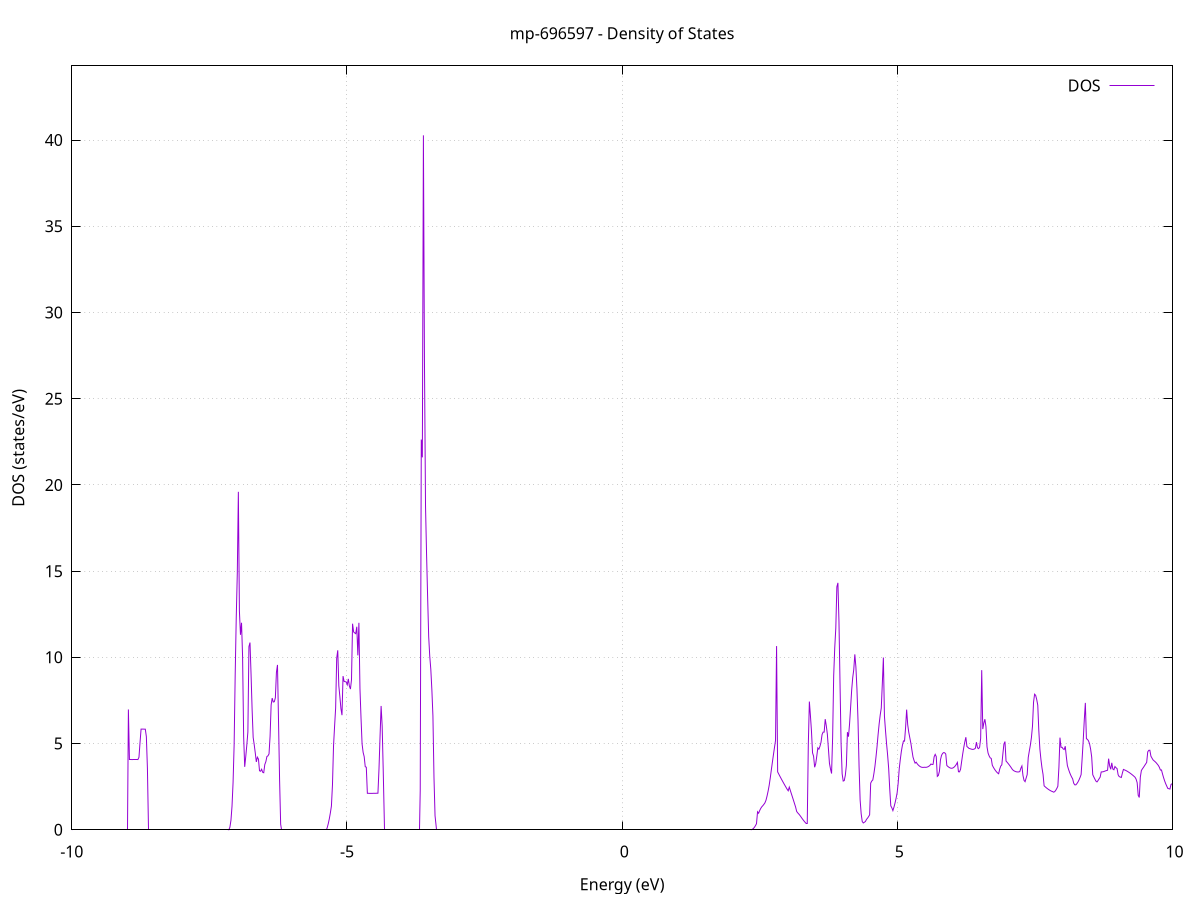set title 'mp-696597 - Density of States'
set xlabel 'Energy (eV)'
set ylabel 'DOS (states/eV)'
set grid
set xrange [-10:10]
set yrange [0:44.301]
set xzeroaxis lt -1
set terminal png size 800,600
set output 'mp-696597_dos_gnuplot.png'
plot '-' using 1:2 with lines title 'DOS'
-16.983700 0.000000
-16.964500 0.000000
-16.945200 0.000000
-16.926000 0.000000
-16.906800 0.000000
-16.887600 0.000000
-16.868400 0.000000
-16.849200 0.000000
-16.830000 0.000000
-16.810700 0.000000
-16.791500 0.000000
-16.772300 0.000000
-16.753100 0.000000
-16.733900 0.000000
-16.714700 0.000000
-16.695500 0.000000
-16.676300 0.000000
-16.657000 0.000000
-16.637800 0.000000
-16.618600 0.000000
-16.599400 0.000000
-16.580200 0.000000
-16.561000 0.000000
-16.541800 0.000000
-16.522500 0.000000
-16.503300 0.000000
-16.484100 0.000000
-16.464900 0.000000
-16.445700 0.000000
-16.426500 0.000000
-16.407300 0.000000
-16.388100 0.000000
-16.368800 0.000000
-16.349600 0.000000
-16.330400 0.000000
-16.311200 0.000000
-16.292000 0.000000
-16.272800 0.000000
-16.253600 0.000000
-16.234300 0.000000
-16.215100 0.000000
-16.195900 0.000000
-16.176700 0.000000
-16.157500 0.000000
-16.138300 0.000000
-16.119100 0.000000
-16.099900 0.000000
-16.080600 0.000000
-16.061400 0.000000
-16.042200 0.000000
-16.023000 0.000000
-16.003800 0.000000
-15.984600 0.000000
-15.965400 0.000000
-15.946100 0.000000
-15.926900 0.000000
-15.907700 0.000000
-15.888500 0.000000
-15.869300 0.000000
-15.850100 0.000000
-15.830900 0.000000
-15.811700 0.000000
-15.792400 0.000000
-15.773200 0.000000
-15.754000 0.000000
-15.734800 0.000000
-15.715600 0.000000
-15.696400 0.000000
-15.677200 0.000000
-15.657900 0.000000
-15.638700 0.000000
-15.619500 0.000000
-15.600300 0.000000
-15.581100 0.000000
-15.561900 0.000000
-15.542700 0.000000
-15.523400 0.000000
-15.504200 0.000000
-15.485000 0.000000
-15.465800 0.000000
-15.446600 0.000000
-15.427400 0.000000
-15.408200 0.000000
-15.389000 0.000000
-15.369700 0.000000
-15.350500 0.000000
-15.331300 0.000000
-15.312100 0.000000
-15.292900 0.000000
-15.273700 0.000000
-15.254500 0.000000
-15.235200 0.057900
-15.216000 9.338200
-15.196800 23.396600
-15.177600 48.435200
-15.158400 0.639900
-15.139200 0.000000
-15.120000 0.000000
-15.100800 0.000000
-15.081500 0.000000
-15.062300 0.000000
-15.043100 0.000000
-15.023900 0.000000
-15.004700 0.000000
-14.985500 0.000000
-14.966300 0.000000
-14.947000 0.000000
-14.927800 0.000000
-14.908600 0.000000
-14.889400 0.000000
-14.870200 0.000000
-14.851000 0.000000
-14.831800 0.000000
-14.812600 0.000000
-14.793300 0.000000
-14.774100 0.000000
-14.754900 0.000000
-14.735700 0.000000
-14.716500 0.000000
-14.697300 0.000000
-14.678100 0.000000
-14.658800 0.000000
-14.639600 0.000000
-14.620400 0.000000
-14.601200 0.000000
-14.582000 0.000000
-14.562800 0.000000
-14.543600 0.000000
-14.524400 0.000000
-14.505100 0.000000
-14.485900 0.000000
-14.466700 0.000000
-14.447500 0.000000
-14.428300 0.000000
-14.409100 0.000000
-14.389900 0.000000
-14.370600 0.000000
-14.351400 0.000000
-14.332200 0.000000
-14.313000 0.000000
-14.293800 0.000000
-14.274600 0.000000
-14.255400 0.000000
-14.236200 0.000000
-14.216900 0.000000
-14.197700 0.000000
-14.178500 0.000000
-14.159300 0.000000
-14.140100 0.000000
-14.120900 0.000000
-14.101700 0.000000
-14.082400 0.000000
-14.063200 0.000000
-14.044000 0.000000
-14.024800 0.000000
-14.005600 0.000000
-13.986400 0.000000
-13.967200 0.000000
-13.948000 0.000000
-13.928700 0.000000
-13.909500 0.000000
-13.890300 0.000000
-13.871100 0.000000
-13.851900 0.000000
-13.832700 0.000000
-13.813500 0.000000
-13.794200 0.000000
-13.775000 0.000000
-13.755800 0.000000
-13.736600 0.000000
-13.717400 0.000000
-13.698200 0.000000
-13.679000 0.000000
-13.659700 0.000000
-13.640500 0.000000
-13.621300 0.000000
-13.602100 0.000000
-13.582900 0.000000
-13.563700 0.000000
-13.544500 0.000000
-13.525300 0.000000
-13.506000 0.000000
-13.486800 0.000000
-13.467600 0.000000
-13.448400 0.000000
-13.429200 0.000000
-13.410000 0.000000
-13.390800 0.000000
-13.371500 0.000000
-13.352300 0.000000
-13.333100 0.000000
-13.313900 0.000000
-13.294700 0.000000
-13.275500 0.000000
-13.256300 0.000000
-13.237100 0.000000
-13.217800 0.000000
-13.198600 0.000000
-13.179400 0.000000
-13.160200 0.000000
-13.141000 0.000000
-13.121800 0.000000
-13.102600 0.000000
-13.083300 0.000000
-13.064100 0.000000
-13.044900 0.000000
-13.025700 0.000000
-13.006500 0.000000
-12.987300 0.000000
-12.968100 0.000000
-12.948900 0.000000
-12.929600 0.000000
-12.910400 0.000000
-12.891200 0.000000
-12.872000 0.000000
-12.852800 0.000000
-12.833600 0.000000
-12.814400 0.000000
-12.795100 0.000000
-12.775900 0.000000
-12.756700 0.000000
-12.737500 0.000000
-12.718300 0.000000
-12.699100 0.000000
-12.679900 0.000000
-12.660700 0.000000
-12.641400 0.000000
-12.622200 0.000000
-12.603000 0.000000
-12.583800 0.000000
-12.564600 0.000000
-12.545400 0.000000
-12.526200 0.000000
-12.506900 0.000000
-12.487700 0.000000
-12.468500 0.000000
-12.449300 0.000000
-12.430100 0.000000
-12.410900 0.000000
-12.391700 0.000000
-12.372500 0.000000
-12.353200 0.000000
-12.334000 0.000000
-12.314800 0.000000
-12.295600 0.000000
-12.276400 0.000000
-12.257200 0.000000
-12.238000 0.000000
-12.218700 0.000000
-12.199500 0.000000
-12.180300 0.000000
-12.161100 0.000000
-12.141900 0.000000
-12.122700 0.000000
-12.103500 0.000000
-12.084200 0.000000
-12.065000 0.000000
-12.045800 0.000000
-12.026600 0.000000
-12.007400 0.000000
-11.988200 0.000000
-11.969000 0.000000
-11.949800 0.000000
-11.930500 0.000000
-11.911300 0.000000
-11.892100 0.000000
-11.872900 0.000000
-11.853700 0.000000
-11.834500 0.000000
-11.815300 0.000000
-11.796000 0.000000
-11.776800 0.000000
-11.757600 0.000000
-11.738400 0.000000
-11.719200 0.000000
-11.700000 0.000000
-11.680800 0.000000
-11.661600 0.000000
-11.642300 0.000000
-11.623100 0.000000
-11.603900 0.000000
-11.584700 0.000000
-11.565500 0.000000
-11.546300 0.000000
-11.527100 0.000000
-11.507800 0.000000
-11.488600 0.000000
-11.469400 0.000000
-11.450200 0.000000
-11.431000 0.000000
-11.411800 0.000000
-11.392600 0.000000
-11.373400 0.000000
-11.354100 0.000000
-11.334900 0.000000
-11.315700 0.000000
-11.296500 0.000000
-11.277300 0.000000
-11.258100 0.000000
-11.238900 0.000000
-11.219600 0.000000
-11.200400 0.000000
-11.181200 0.000000
-11.162000 0.000000
-11.142800 0.000000
-11.123600 0.000000
-11.104400 0.000000
-11.085200 0.000000
-11.065900 0.000000
-11.046700 0.000000
-11.027500 0.000000
-11.008300 0.000000
-10.989100 0.000000
-10.969900 0.000000
-10.950700 0.000000
-10.931400 0.000000
-10.912200 0.000000
-10.893000 0.000000
-10.873800 0.000000
-10.854600 0.000000
-10.835400 0.000000
-10.816200 0.000000
-10.797000 0.000000
-10.777700 0.000000
-10.758500 0.000000
-10.739300 1.295600
-10.720100 4.011800
-10.700900 6.665900
-10.681700 9.235100
-10.662500 11.021400
-10.643200 13.058400
-10.624000 20.615600
-10.604800 18.683900
-10.585600 17.514500
-10.566400 17.164400
-10.547200 30.103500
-10.528000 19.099800
-10.508800 17.785200
-10.489500 15.068800
-10.470300 6.994100
-10.451100 0.613000
-10.431900 0.000000
-10.412700 0.000000
-10.393500 0.000000
-10.374300 0.000000
-10.355000 0.000000
-10.335800 0.000000
-10.316600 0.000000
-10.297400 0.000000
-10.278200 0.000000
-10.259000 0.000000
-10.239800 0.000000
-10.220500 0.000000
-10.201300 0.000000
-10.182100 0.000000
-10.162900 0.000000
-10.143700 0.000000
-10.124500 0.000000
-10.105300 0.000000
-10.086100 0.000000
-10.066800 0.000000
-10.047600 0.000000
-10.028400 0.000000
-10.009200 0.000000
-9.990000 0.000000
-9.970800 0.000000
-9.951600 0.000000
-9.932300 0.000000
-9.913100 0.000000
-9.893900 0.000000
-9.874700 0.000000
-9.855500 0.000000
-9.836300 0.000000
-9.817100 0.000000
-9.797900 0.000000
-9.778600 0.000000
-9.759400 0.000000
-9.740200 0.000000
-9.721000 0.000000
-9.701800 0.000000
-9.682600 0.000000
-9.663400 0.000000
-9.644100 0.000000
-9.624900 0.000000
-9.605700 0.000000
-9.586500 0.000000
-9.567300 0.000000
-9.548100 0.000000
-9.528900 0.000000
-9.509700 0.000000
-9.490400 0.000000
-9.471200 0.000000
-9.452000 0.000000
-9.432800 0.000000
-9.413600 0.000000
-9.394400 0.000000
-9.375200 0.000000
-9.355900 0.000000
-9.336700 0.000000
-9.317500 0.000000
-9.298300 0.000000
-9.279100 0.000000
-9.259900 0.000000
-9.240700 0.000000
-9.221500 0.000000
-9.202200 0.000000
-9.183000 0.000000
-9.163800 0.000000
-9.144600 0.000000
-9.125400 0.000000
-9.106200 0.000000
-9.087000 0.000000
-9.067700 0.000000
-9.048500 0.000000
-9.029300 0.000000
-9.010100 0.000000
-8.990900 0.000000
-8.971700 6.978400
-8.952500 4.074600
-8.933300 4.073900
-8.914000 4.073400
-8.894800 4.073000
-8.875600 4.072700
-8.856400 4.072500
-8.837200 4.072400
-8.818000 4.072400
-8.798800 4.072500
-8.779500 4.203400
-8.760300 5.057200
-8.741100 5.838800
-8.721900 5.837600
-8.702700 5.836700
-8.683500 5.836300
-8.664300 5.836200
-8.645000 5.397200
-8.625800 3.552500
-8.606600 0.000000
-8.587400 0.000000
-8.568200 0.000000
-8.549000 0.000000
-8.529800 0.000000
-8.510600 0.000000
-8.491300 0.000000
-8.472100 0.000000
-8.452900 0.000000
-8.433700 0.000000
-8.414500 0.000000
-8.395300 0.000000
-8.376100 0.000000
-8.356800 0.000000
-8.337600 0.000000
-8.318400 0.000000
-8.299200 0.000000
-8.280000 0.000000
-8.260800 0.000000
-8.241600 0.000000
-8.222400 0.000000
-8.203100 0.000000
-8.183900 0.000000
-8.164700 0.000000
-8.145500 0.000000
-8.126300 0.000000
-8.107100 0.000000
-8.087900 0.000000
-8.068600 0.000000
-8.049400 0.000000
-8.030200 0.000000
-8.011000 0.000000
-7.991800 0.000000
-7.972600 0.000000
-7.953400 0.000000
-7.934200 0.000000
-7.914900 0.000000
-7.895700 0.000000
-7.876500 0.000000
-7.857300 0.000000
-7.838100 0.000000
-7.818900 0.000000
-7.799700 0.000000
-7.780400 0.000000
-7.761200 0.000000
-7.742000 0.000000
-7.722800 0.000000
-7.703600 0.000000
-7.684400 0.000000
-7.665200 0.000000
-7.646000 0.000000
-7.626700 0.000000
-7.607500 0.000000
-7.588300 0.000000
-7.569100 0.000000
-7.549900 0.000000
-7.530700 0.000000
-7.511500 0.000000
-7.492200 0.000000
-7.473000 0.000000
-7.453800 0.000000
-7.434600 0.000000
-7.415400 0.000000
-7.396200 0.000000
-7.377000 0.000000
-7.357800 0.000000
-7.338500 0.000000
-7.319300 0.000000
-7.300100 0.000000
-7.280900 0.000000
-7.261700 0.000000
-7.242500 0.000000
-7.223300 0.000000
-7.204000 0.000000
-7.184800 0.000000
-7.165600 0.000000
-7.146400 0.000900
-7.127200 0.147800
-7.108000 0.549600
-7.088800 1.366300
-7.069600 2.741000
-7.050300 4.915700
-7.031100 8.974400
-7.011900 12.285400
-6.992700 14.872200
-6.973500 19.599900
-6.954300 12.677200
-6.935100 11.307300
-6.915800 12.004200
-6.896600 10.040100
-6.877400 5.405900
-6.858200 3.649900
-6.839000 4.243600
-6.819800 4.916200
-6.800600 5.667700
-6.781300 10.623900
-6.762100 10.856800
-6.742900 9.031200
-6.723700 6.989700
-6.704500 5.357100
-6.685300 4.931700
-6.666100 4.457800
-6.646900 3.935300
-6.627600 4.208500
-6.608400 4.100000
-6.589200 3.422500
-6.570000 3.395300
-6.550800 3.509000
-6.531600 3.334200
-6.512400 3.307700
-6.493100 3.784500
-6.473900 3.948000
-6.454700 4.247700
-6.435500 4.287700
-6.416300 4.399500
-6.397100 5.419300
-6.377900 7.240500
-6.358700 7.637000
-6.339400 7.409100
-6.320200 7.426600
-6.301000 7.654800
-6.281800 9.126900
-6.262600 9.560800
-6.243400 6.243700
-6.224200 2.880900
-6.204900 0.320600
-6.185700 0.000000
-6.166500 0.000000
-6.147300 0.000000
-6.128100 0.000000
-6.108900 0.000000
-6.089700 0.000000
-6.070500 0.000000
-6.051200 0.000000
-6.032000 0.000000
-6.012800 0.000000
-5.993600 0.000000
-5.974400 0.000000
-5.955200 0.000000
-5.936000 0.000000
-5.916700 0.000000
-5.897500 0.000000
-5.878300 0.000000
-5.859100 0.000000
-5.839900 0.000000
-5.820700 0.000000
-5.801500 0.000000
-5.782300 0.000000
-5.763000 0.000000
-5.743800 0.000000
-5.724600 0.000000
-5.705400 0.000000
-5.686200 0.000000
-5.667000 0.000000
-5.647800 0.000000
-5.628500 0.000000
-5.609300 0.000000
-5.590100 0.000000
-5.570900 0.000000
-5.551700 0.000000
-5.532500 0.000000
-5.513300 0.000000
-5.494100 0.000000
-5.474800 0.000000
-5.455600 0.000000
-5.436400 0.000000
-5.417200 0.000000
-5.398000 0.000000
-5.378800 0.000000
-5.359600 0.116700
-5.340300 0.346300
-5.321100 0.632500
-5.301900 0.975600
-5.282700 1.375400
-5.263500 2.595600
-5.244300 4.856900
-5.225100 5.998800
-5.205800 7.064300
-5.186600 9.943800
-5.167400 10.407800
-5.148200 8.355800
-5.129000 7.723800
-5.109800 7.026000
-5.090600 6.646600
-5.071400 8.911700
-5.052100 8.607900
-5.032900 8.586600
-5.013700 8.574700
-4.994500 8.411100
-4.975300 8.751700
-4.956100 8.336500
-4.936900 8.160200
-4.917600 8.707800
-4.898400 11.950400
-4.879200 11.474500
-4.860000 11.415900
-4.840800 11.372400
-4.821600 11.774100
-4.802400 10.112800
-4.783200 12.004200
-4.763900 8.189000
-4.744700 6.487100
-4.725500 4.980200
-4.706300 4.486600
-4.687100 4.241200
-4.667900 3.658200
-4.648700 3.628700
-4.629400 2.114900
-4.610200 2.113900
-4.591000 2.113100
-4.571800 2.112800
-4.552600 2.112900
-4.533400 2.113300
-4.514200 2.114100
-4.495000 2.115200
-4.475700 2.116700
-4.456500 2.118700
-4.437300 2.120900
-4.418100 3.530700
-4.398900 5.415100
-4.379700 7.180400
-4.360500 6.022200
-4.341200 3.433000
-4.322000 0.000000
-4.302800 0.000000
-4.283600 0.000000
-4.264400 0.000000
-4.245200 0.000000
-4.226000 0.000000
-4.206800 0.000000
-4.187500 0.000000
-4.168300 0.000000
-4.149100 0.000000
-4.129900 0.000000
-4.110700 0.000000
-4.091500 0.000000
-4.072300 0.000000
-4.053000 0.000000
-4.033800 0.000000
-4.014600 0.000000
-3.995400 0.000000
-3.976200 0.000000
-3.957000 0.000000
-3.937800 0.000000
-3.918600 0.000000
-3.899300 0.000000
-3.880100 0.000000
-3.860900 0.000000
-3.841700 0.000000
-3.822500 0.000000
-3.803300 0.000000
-3.784100 0.000000
-3.764800 0.000000
-3.745600 0.000000
-3.726400 0.000000
-3.707200 0.000000
-3.688000 0.000000
-3.668800 2.284100
-3.649600 22.631400
-3.630400 21.598100
-3.611100 40.273400
-3.591900 27.135300
-3.572700 18.761500
-3.553500 15.956200
-3.534300 13.486400
-3.515100 11.191900
-3.495900 10.066200
-3.476600 9.307400
-3.457400 8.120200
-3.438200 6.600700
-3.419000 3.043100
-3.399800 0.814300
-3.380600 0.000000
-3.361400 0.000000
-3.342100 0.000000
-3.322900 0.000000
-3.303700 0.000000
-3.284500 0.000000
-3.265300 0.000000
-3.246100 0.000000
-3.226900 0.000000
-3.207700 0.000000
-3.188400 0.000000
-3.169200 0.000000
-3.150000 0.000000
-3.130800 0.000000
-3.111600 0.000000
-3.092400 0.000000
-3.073200 0.000000
-3.053900 0.000000
-3.034700 0.000000
-3.015500 0.000000
-2.996300 0.000000
-2.977100 0.000000
-2.957900 0.000000
-2.938700 0.000000
-2.919500 0.000000
-2.900200 0.000000
-2.881000 0.000000
-2.861800 0.000000
-2.842600 0.000000
-2.823400 0.000000
-2.804200 0.000000
-2.785000 0.000000
-2.765700 0.000000
-2.746500 0.000000
-2.727300 0.000000
-2.708100 0.000000
-2.688900 0.000000
-2.669700 0.000000
-2.650500 0.000000
-2.631300 0.000000
-2.612000 0.000000
-2.592800 0.000000
-2.573600 0.000000
-2.554400 0.000000
-2.535200 0.000000
-2.516000 0.000000
-2.496800 0.000000
-2.477500 0.000000
-2.458300 0.000000
-2.439100 0.000000
-2.419900 0.000000
-2.400700 0.000000
-2.381500 0.000000
-2.362300 0.000000
-2.343100 0.000000
-2.323800 0.000000
-2.304600 0.000000
-2.285400 0.000000
-2.266200 0.000000
-2.247000 0.000000
-2.227800 0.000000
-2.208600 0.000000
-2.189300 0.000000
-2.170100 0.000000
-2.150900 0.000000
-2.131700 0.000000
-2.112500 0.000000
-2.093300 0.000000
-2.074100 0.000000
-2.054900 0.000000
-2.035600 0.000000
-2.016400 0.000000
-1.997200 0.000000
-1.978000 0.000000
-1.958800 0.000000
-1.939600 0.000000
-1.920400 0.000000
-1.901100 0.000000
-1.881900 0.000000
-1.862700 0.000000
-1.843500 0.000000
-1.824300 0.000000
-1.805100 0.000000
-1.785900 0.000000
-1.766600 0.000000
-1.747400 0.000000
-1.728200 0.000000
-1.709000 0.000000
-1.689800 0.000000
-1.670600 0.000000
-1.651400 0.000000
-1.632200 0.000000
-1.612900 0.000000
-1.593700 0.000000
-1.574500 0.000000
-1.555300 0.000000
-1.536100 0.000000
-1.516900 0.000000
-1.497700 0.000000
-1.478400 0.000000
-1.459200 0.000000
-1.440000 0.000000
-1.420800 0.000000
-1.401600 0.000000
-1.382400 0.000000
-1.363200 0.000000
-1.344000 0.000000
-1.324700 0.000000
-1.305500 0.000000
-1.286300 0.000000
-1.267100 0.000000
-1.247900 0.000000
-1.228700 0.000000
-1.209500 0.000000
-1.190200 0.000000
-1.171000 0.000000
-1.151800 0.000000
-1.132600 0.000000
-1.113400 0.000000
-1.094200 0.000000
-1.075000 0.000000
-1.055800 0.000000
-1.036500 0.000000
-1.017300 0.000000
-0.998100 0.000000
-0.978900 0.000000
-0.959700 0.000000
-0.940500 0.000000
-0.921300 0.000000
-0.902000 0.000000
-0.882800 0.000000
-0.863600 0.000000
-0.844400 0.000000
-0.825200 0.000000
-0.806000 0.000000
-0.786800 0.000000
-0.767600 0.000000
-0.748300 0.000000
-0.729100 0.000000
-0.709900 0.000000
-0.690700 0.000000
-0.671500 0.000000
-0.652300 0.000000
-0.633100 0.000000
-0.613800 0.000000
-0.594600 0.000000
-0.575400 0.000000
-0.556200 0.000000
-0.537000 0.000000
-0.517800 0.000000
-0.498600 0.000000
-0.479400 0.000000
-0.460100 0.000000
-0.440900 0.000000
-0.421700 0.000000
-0.402500 0.000000
-0.383300 0.000000
-0.364100 0.000000
-0.344900 0.000000
-0.325600 0.000000
-0.306400 0.000000
-0.287200 0.000000
-0.268000 0.000000
-0.248800 0.000000
-0.229600 0.000000
-0.210400 0.000000
-0.191200 0.000000
-0.171900 0.000000
-0.152700 0.000000
-0.133500 0.000000
-0.114300 0.000000
-0.095100 0.000000
-0.075900 0.000000
-0.056700 0.000000
-0.037400 0.000000
-0.018200 0.000000
0.001000 0.000000
0.020200 0.000000
0.039400 0.000000
0.058600 0.000000
0.077800 0.000000
0.097100 0.000000
0.116300 0.000000
0.135500 0.000000
0.154700 0.000000
0.173900 0.000000
0.193100 0.000000
0.212300 0.000000
0.231500 0.000000
0.250800 0.000000
0.270000 0.000000
0.289200 0.000000
0.308400 0.000000
0.327600 0.000000
0.346800 0.000000
0.366000 0.000000
0.385300 0.000000
0.404500 0.000000
0.423700 0.000000
0.442900 0.000000
0.462100 0.000000
0.481300 0.000000
0.500500 0.000000
0.519700 0.000000
0.539000 0.000000
0.558200 0.000000
0.577400 0.000000
0.596600 0.000000
0.615800 0.000000
0.635000 0.000000
0.654200 0.000000
0.673500 0.000000
0.692700 0.000000
0.711900 0.000000
0.731100 0.000000
0.750300 0.000000
0.769500 0.000000
0.788700 0.000000
0.807900 0.000000
0.827200 0.000000
0.846400 0.000000
0.865600 0.000000
0.884800 0.000000
0.904000 0.000000
0.923200 0.000000
0.942400 0.000000
0.961700 0.000000
0.980900 0.000000
1.000100 0.000000
1.019300 0.000000
1.038500 0.000000
1.057700 0.000000
1.076900 0.000000
1.096100 0.000000
1.115400 0.000000
1.134600 0.000000
1.153800 0.000000
1.173000 0.000000
1.192200 0.000000
1.211400 0.000000
1.230600 0.000000
1.249900 0.000000
1.269100 0.000000
1.288300 0.000000
1.307500 0.000000
1.326700 0.000000
1.345900 0.000000
1.365100 0.000000
1.384300 0.000000
1.403600 0.000000
1.422800 0.000000
1.442000 0.000000
1.461200 0.000000
1.480400 0.000000
1.499600 0.000000
1.518800 0.000000
1.538100 0.000000
1.557300 0.000000
1.576500 0.000000
1.595700 0.000000
1.614900 0.000000
1.634100 0.000000
1.653300 0.000000
1.672600 0.000000
1.691800 0.000000
1.711000 0.000000
1.730200 0.000000
1.749400 0.000000
1.768600 0.000000
1.787800 0.000000
1.807000 0.000000
1.826300 0.000000
1.845500 0.000000
1.864700 0.000000
1.883900 0.000000
1.903100 0.000000
1.922300 0.000000
1.941500 0.000000
1.960800 0.000000
1.980000 0.000000
1.999200 0.000000
2.018400 0.000000
2.037600 0.000000
2.056800 0.000000
2.076000 0.000000
2.095200 0.000000
2.114500 0.000000
2.133700 0.000000
2.152900 0.000000
2.172100 0.000000
2.191300 0.000000
2.210500 0.000000
2.229700 0.000000
2.249000 0.000000
2.268200 0.000000
2.287400 0.000000
2.306600 0.000000
2.325800 0.000000
2.345000 0.002200
2.364200 0.024500
2.383400 0.070800
2.402700 0.141000
2.421900 0.235300
2.441100 0.353500
2.460300 1.042700
2.479500 0.960400
2.498700 1.111900
2.517900 1.235600
2.537200 1.331100
2.556400 1.398300
2.575600 1.476000
2.594800 1.563800
2.614000 1.717600
2.633200 1.959600
2.652400 2.246100
2.671600 2.577100
2.690900 2.995300
2.710100 3.456000
2.729300 3.905000
2.748500 4.342300
2.767700 4.767700
2.786900 5.173900
2.806100 10.654500
2.825400 3.357000
2.844600 3.237800
2.863800 3.120500
2.883000 3.004900
2.902200 2.891200
2.921400 2.779200
2.940600 2.669000
2.959800 2.560700
2.979100 2.454100
2.998300 2.349400
3.017500 2.260300
3.036700 2.472900
3.055900 2.278800
3.075100 2.088600
3.094300 1.897200
3.113600 1.704600
3.132800 1.510800
3.152000 1.315700
3.171200 1.062600
3.190400 0.981000
3.209600 0.914600
3.228800 0.839300
3.248000 0.755000
3.267300 0.665900
3.286500 0.582100
3.305700 0.503800
3.324900 0.431300
3.344100 0.364400
3.363300 0.364700
3.382500 4.917900
3.401800 7.435200
3.421000 6.620800
3.440200 5.709800
3.459400 4.461000
3.478600 4.263200
3.497800 3.626300
3.517000 3.823600
3.536300 4.265500
3.555500 4.749300
3.574700 4.673600
3.593900 4.837500
3.613100 5.066500
3.632300 5.516900
3.651500 5.663200
3.670700 5.663600
3.690000 6.416800
3.709200 6.033000
3.728400 5.552300
3.747600 4.713600
3.766800 3.852300
3.786000 3.522000
3.805200 3.262400
3.824500 5.357700
3.843700 8.928000
3.862900 10.554200
3.882100 11.694900
3.901300 14.087200
3.920500 14.319500
3.939700 12.078000
3.958900 8.500100
3.978200 4.996400
3.997400 3.246000
4.016600 2.825500
4.035800 2.852600
4.055000 3.154900
4.074200 3.732300
4.093400 5.660000
4.112700 5.401000
4.131900 6.131900
4.151100 7.092000
4.170300 8.091200
4.189500 8.821300
4.208700 9.295200
4.227900 10.172000
4.247100 9.445600
4.266400 8.167900
4.285600 6.340100
4.304800 3.686000
4.324000 1.737800
4.343200 0.926700
4.362400 0.480600
4.381600 0.394600
4.400900 0.436200
4.420100 0.479900
4.439300 0.599100
4.458500 0.672700
4.477700 0.762400
4.496900 0.868100
4.516100 2.705600
4.535300 2.825700
4.554600 2.889200
4.573800 3.244100
4.593000 3.675500
4.612200 4.220200
4.631400 4.824000
4.650600 5.521800
4.669800 6.141600
4.689100 6.654900
4.708300 7.061600
4.727500 8.471200
4.746700 9.987400
4.765900 6.593300
4.785100 5.758800
4.804300 5.002200
4.823500 4.335700
4.842800 3.562300
4.862000 2.374200
4.881200 1.388900
4.900400 1.274000
4.919600 1.111600
4.938800 1.309600
4.958000 1.546700
4.977300 1.823100
4.996500 2.138700
5.015700 2.713300
5.034900 3.544500
5.054100 4.076300
5.073300 4.548300
5.092500 4.900900
5.111800 5.152300
5.131000 5.140500
5.150200 5.925500
5.169400 6.966400
5.188600 6.092100
5.207800 5.655200
5.227000 5.334500
5.246200 5.016700
5.265500 4.611400
5.284700 4.221500
5.303900 4.020600
5.323100 3.865200
5.342300 3.918500
5.361500 3.827100
5.380700 3.755600
5.400000 3.698900
5.419200 3.657000
5.438400 3.629800
5.457600 3.617500
5.476800 3.620200
5.496000 3.626000
5.515200 3.620900
5.534400 3.628200
5.553700 3.649400
5.572900 3.684300
5.592100 3.733100
5.611300 3.814600
5.630500 3.784500
5.649700 3.795500
5.668900 4.232100
5.688200 4.372700
5.707400 4.244600
5.726600 3.095700
5.745800 3.150000
5.765000 3.397300
5.784200 4.060600
5.803400 4.317100
5.822600 4.428400
5.841900 4.477700
5.861100 4.464600
5.880300 4.388900
5.899500 3.728500
5.918700 3.670300
5.937900 3.624600
5.957100 3.589000
5.976400 3.568700
5.995600 3.570200
6.014800 3.593700
6.034000 3.639000
6.053200 3.706200
6.072400 3.795400
6.091600 3.906400
6.110800 3.365400
6.130100 3.359100
6.149300 3.511700
6.168500 3.954400
6.187700 4.384800
6.206900 4.764400
6.226100 5.091400
6.245300 5.367500
6.264600 4.827800
6.283800 4.777200
6.303000 4.717700
6.322200 4.700800
6.341400 4.680700
6.360600 4.663200
6.379800 4.662400
6.399000 4.683500
6.418300 4.726500
6.437500 5.082100
6.456700 4.753700
6.475900 4.705200
6.495100 4.782500
6.514300 5.304100
6.533500 9.256200
6.552800 5.838400
6.572000 6.184400
6.591200 6.412500
6.610400 5.982800
6.629600 4.810700
6.648800 4.450400
6.668000 4.284700
6.687200 4.173200
6.706500 4.136600
6.725700 3.743800
6.744900 3.627300
6.764100 3.524100
6.783300 3.434100
6.802500 3.357500
6.821700 3.294100
6.841000 3.249500
6.860200 3.516700
6.879400 3.693300
6.898600 3.765900
6.917800 4.395400
6.937000 4.974400
6.956200 5.115800
6.975500 3.985200
6.994700 3.916300
7.013900 3.842500
7.033100 3.763800
7.052300 3.680200
7.071500 3.591700
7.090700 3.498200
7.109900 3.439400
7.129200 3.402700
7.148400 3.376000
7.167600 3.359100
7.186800 3.352100
7.206000 3.355100
7.225200 3.373300
7.244400 3.567400
7.263700 3.700300
7.282900 3.150100
7.302100 2.867400
7.321300 2.790600
7.340500 2.998000
7.359700 3.199600
7.378900 4.191500
7.398100 4.565400
7.417400 4.911700
7.436600 5.346400
7.455800 6.004700
7.475000 7.393500
7.494200 7.862700
7.513400 7.798000
7.532600 7.556900
7.551900 7.224500
7.571100 5.739600
7.590300 4.683700
7.609500 4.076300
7.628700 3.585500
7.647900 3.211200
7.667100 2.549700
7.686300 2.492700
7.705600 2.439800
7.724800 2.391000
7.744000 2.346400
7.763200 2.305800
7.782400 2.269400
7.801600 2.237000
7.820800 2.214800
7.840100 2.181200
7.859300 2.209900
7.878500 2.289500
7.897700 2.394900
7.916900 2.526200
7.936100 3.623200
7.955300 5.343900
7.974500 4.784800
7.993800 4.782600
8.013000 4.690400
8.032200 4.653300
8.051400 4.846200
8.070600 4.245700
8.089800 3.726800
8.109000 3.525300
8.128300 3.344400
8.147500 3.191900
8.166700 3.060900
8.185900 2.951500
8.205100 2.699800
8.224300 2.606900
8.243500 2.604100
8.262700 2.674900
8.282000 2.770500
8.301200 2.890300
8.320400 3.034300
8.339600 3.202500
8.358800 4.161200
8.378000 5.194500
8.397200 6.375800
8.416500 7.358900
8.435700 5.280500
8.454900 5.243200
8.474100 5.153700
8.493300 4.981900
8.512500 4.671300
8.531700 4.221700
8.551000 3.192900
8.570200 3.064100
8.589400 2.940800
8.608600 2.822900
8.627800 2.775800
8.647000 2.856200
8.666200 2.957500
8.685400 3.051800
8.704700 3.353900
8.723900 3.357900
8.743100 3.366400
8.762300 3.391400
8.781500 3.414200
8.800700 3.434600
8.819900 3.452800
8.839200 4.124700
8.858400 3.701800
8.877600 3.507300
8.896800 3.883000
8.916000 3.522600
8.935200 3.479800
8.954400 3.669000
8.973600 3.597700
8.992900 3.549100
9.012100 3.189600
9.031300 3.084400
9.050500 3.057700
9.069700 3.031500
9.088900 3.279300
9.108100 3.499900
9.127400 3.473900
9.146600 3.447000
9.165800 3.414900
9.185000 3.378900
9.204200 3.339900
9.223400 3.298100
9.242600 3.253400
9.261800 3.205800
9.281100 3.155300
9.300300 3.101900
9.319500 3.045200
9.338700 2.935300
9.357900 2.730600
9.377100 1.995300
9.396300 1.873400
9.415600 3.055700
9.434800 3.439700
9.454000 3.535900
9.473200 3.622500
9.492400 3.718300
9.511600 3.813100
9.530800 3.906900
9.550000 4.519500
9.569300 4.608000
9.588500 4.612400
9.607700 4.271000
9.626900 4.159100
9.646100 4.054800
9.665300 4.000400
9.684500 3.946600
9.703800 3.885600
9.723000 3.809800
9.742200 3.733200
9.761400 3.623800
9.780600 3.463600
9.799800 3.469200
9.819000 3.232600
9.838200 3.020200
9.857500 2.832200
9.876700 2.668400
9.895900 2.529000
9.915100 2.396900
9.934300 2.380600
9.953500 2.361900
9.972700 2.623500
9.992000 2.666800
10.011200 2.739000
10.030400 2.841700
10.049600 3.033900
10.068800 3.359600
10.088000 3.394400
10.107200 3.374300
10.126400 3.350100
10.145700 3.513500
10.164900 3.666300
10.184100 4.117400
10.203300 6.074000
10.222500 9.142800
10.241700 10.805900
10.260900 11.760800
10.280200 13.607600
10.299400 14.600800
10.318600 12.190700
10.337800 7.842400
10.357000 0.580300
10.376200 0.460200
10.395400 0.402500
10.414700 0.407000
10.433900 0.467300
10.453100 0.540800
10.472300 0.619300
10.491500 0.702800
10.510700 0.791300
10.529900 0.885000
10.549100 0.983600
10.568400 1.097500
10.587600 1.268900
10.606800 1.502600
10.626000 1.798500
10.645200 5.193900
10.664400 7.654800
10.683600 9.519000
10.702900 10.979500
10.722100 8.946900
10.741300 7.782700
10.760500 6.662800
10.779700 6.084900
10.798900 5.784500
10.818100 5.817900
10.837300 5.945600
10.856600 6.356400
10.875800 5.383600
10.895000 4.537500
10.914200 3.818100
10.933400 3.624400
10.952600 3.667100
10.971800 3.885700
10.991100 4.969300
11.010300 6.142300
11.029500 6.484700
11.048700 6.492200
11.067900 6.875200
11.087100 6.834500
11.106300 6.758400
11.125500 6.661200
11.144800 6.542800
11.164000 6.403400
11.183200 6.073200
11.202400 5.349200
11.221600 3.847500
11.240800 1.611300
11.260000 1.642300
11.279300 1.794900
11.298500 2.487800
11.317700 3.105100
11.336900 3.519000
11.356100 4.089200
11.375300 4.879200
11.394500 5.337700
11.413700 5.733500
11.433000 6.038600
11.452200 6.126500
11.471400 6.060700
11.490600 5.851800
11.509800 5.614100
11.529000 5.381400
11.548200 5.190100
11.567500 6.300500
11.586700 5.262700
11.605900 5.549600
11.625100 5.944000
11.644300 7.696200
11.663500 6.178900
11.682700 2.451400
11.701900 2.688900
11.721200 2.850400
11.740400 3.759200
11.759600 5.845700
11.778800 4.887800
11.798000 4.834900
11.817200 4.689500
11.836400 4.451400
11.855700 4.446500
11.874900 4.044600
11.894100 3.985200
11.913300 3.994800
11.932500 4.030700
11.951700 3.941500
11.970900 3.847700
11.990200 3.748600
12.009400 3.644000
12.028600 3.534100
12.047800 3.447400
12.067000 3.359300
12.086200 3.219200
12.105400 2.921500
12.124600 2.454500
12.143900 2.033300
12.163100 1.919700
12.182300 1.824000
12.201500 1.714600
12.220700 1.609800
12.239900 1.518300
12.259100 1.442500
12.278400 1.384200
12.297600 1.350600
12.316800 1.343400
12.336000 9.728800
12.355200 8.637200
12.374400 5.831900
12.393600 5.305600
12.412800 5.585800
12.432100 5.839000
12.451300 6.060900
12.470500 6.251400
12.489700 6.353600
12.508900 6.431600
12.528100 6.425100
12.547300 6.337600
12.566600 5.521100
12.585800 5.239300
12.605000 4.962000
12.624200 4.729200
12.643400 4.737700
12.662600 4.709200
12.681800 4.346100
12.701000 3.089500
12.720300 2.761900
12.739500 4.017000
12.758700 5.736100
12.777900 7.564900
12.797100 9.565300
12.816300 9.867000
12.835500 9.186700
12.854800 8.264600
12.874000 7.105300
12.893200 6.156800
12.912400 5.252200
12.931600 4.662200
12.950800 3.854200
12.970000 3.430200
12.989200 3.145000
13.008500 2.667400
13.027700 2.613700
13.046900 2.542400
13.066100 2.507100
13.085300 2.503500
13.104500 2.535300
13.123700 2.609000
13.143000 2.724800
13.162200 2.992500
13.181400 3.446400
13.200600 3.871500
13.219800 4.358800
13.239000 4.744100
13.258200 5.124200
13.277400 6.194100
13.296700 6.671700
13.315900 7.054100
13.335100 7.341300
13.354300 7.672400
13.373500 7.377500
13.392700 5.567300
13.411900 4.461200
13.431200 4.038800
13.450400 3.704300
13.469600 3.364000
13.488800 3.017900
13.508000 2.592300
13.527200 3.085200
13.546400 3.406000
13.565600 3.327200
13.584900 3.269400
13.604100 3.286700
13.623300 3.318400
13.642500 3.416000
13.661700 3.526100
13.680900 3.625100
13.700100 3.713100
13.719400 3.790100
13.738600 3.862000
13.757800 3.914100
13.777000 3.942800
13.796200 6.961400
13.815400 4.914200
13.834600 4.641300
13.853900 4.389800
13.873100 4.148400
13.892300 3.917300
13.911500 3.696500
13.930700 3.486800
13.949900 3.291500
13.969100 3.110900
13.988300 2.939900
14.007600 2.430300
14.026800 2.261000
14.046000 2.117700
14.065200 2.002700
14.084400 1.962100
14.103600 2.085600
14.122800 2.050700
14.142100 2.109400
14.161300 2.179700
14.180500 2.261400
14.199700 2.216000
14.218900 2.338600
14.238100 2.465200
14.257300 2.603800
14.276500 2.763600
14.295800 2.967200
14.315000 3.160500
14.334200 3.465100
14.353400 4.067300
14.372600 4.909600
14.391800 6.895200
14.411000 8.111300
14.430300 8.589800
14.449500 7.607200
14.468700 6.873900
14.487900 6.143000
14.507100 4.991100
14.526300 4.547900
14.545500 4.128000
14.564700 3.797600
14.584000 3.619400
14.603200 3.526400
14.622400 3.479900
14.641600 3.519600
14.660800 3.598700
14.680000 3.717100
14.699200 3.927400
14.718500 4.233700
14.737700 4.633100
14.756900 5.028100
14.776100 5.423100
14.795300 5.769500
14.814500 6.067300
14.833700 6.316500
14.852900 7.439900
14.872200 7.378400
14.891400 7.010900
14.910600 6.953900
14.929800 6.104900
14.949000 5.095900
14.968200 4.253200
14.987400 4.297900
15.006700 4.343300
15.025900 4.408700
15.045100 4.514000
15.064300 4.614900
15.083500 4.711400
15.102700 4.803500
15.121900 4.824500
15.141100 5.042200
15.160400 5.046300
15.179600 4.977900
15.198800 4.843100
15.218000 4.694200
15.237200 4.508300
15.256400 4.285700
15.275600 3.835000
15.294900 3.286600
15.314100 3.297100
15.333300 3.257000
15.352500 3.027900
15.371700 3.427200
15.390900 4.145700
15.410100 4.956700
15.429400 5.793300
15.448600 6.153900
15.467800 6.578900
15.487000 6.879200
15.506200 7.128100
15.525400 5.447600
15.544600 5.305600
15.563800 5.594900
15.583100 5.562500
15.602300 5.355000
15.621500 5.098000
15.640700 4.819200
15.659900 4.517500
15.679100 4.192600
15.698300 3.842700
15.717600 3.458200
15.736800 3.039200
15.756000 2.033700
15.775200 2.120800
15.794400 2.269600
15.813600 2.404800
15.832800 2.637500
15.852000 2.950800
15.871300 3.327700
15.890500 5.201600
15.909700 5.676300
15.928900 5.897900
15.948100 6.169500
15.967300 6.254700
15.986500 6.010100
16.005800 5.751700
16.025000 6.059000
16.044200 5.838900
16.063400 5.660500
16.082600 5.586000
16.101800 5.396600
16.121000 5.150600
16.140200 4.990000
16.159500 4.903100
16.178700 4.849900
16.197900 4.823600
16.217100 4.550900
16.236300 4.471500
16.255500 4.663700
16.274700 4.881900
16.294000 6.915500
16.313200 5.744200
16.332400 5.341900
16.351600 4.970300
16.370800 4.490500
16.390000 3.608800
16.409200 3.606700
16.428400 3.629400
16.447700 3.677000
16.466900 3.749300
16.486100 3.698400
16.505300 3.703300
16.524500 3.841300
16.543700 3.861900
16.562900 3.885700
16.582200 3.912500
16.601400 3.942400
16.620600 3.974800
16.639800 4.006100
16.659000 4.035600
16.678200 3.846800
16.697400 3.910200
16.716600 3.977100
16.735900 4.047400
16.755100 4.150100
16.774300 4.421700
16.793500 4.830200
16.812700 5.301600
16.831900 5.330600
16.851100 5.625800
16.870400 5.913500
16.889600 6.183800
16.908800 6.436200
16.928000 6.653400
16.947200 6.210900
16.966400 6.206600
16.985600 7.580900
17.004800 8.180700
17.024100 8.632600
17.043300 8.486100
17.062500 8.513600
17.081700 8.361000
17.100900 8.163400
17.120100 7.920900
17.139300 7.385000
17.158600 6.980900
17.177800 6.519500
17.197000 6.066300
17.216200 6.006500
17.235400 5.833900
17.254600 5.566800
17.273800 5.350600
17.293100 5.253000
17.312300 5.152100
17.331500 5.036100
17.350700 4.903100
17.369900 4.512300
17.389100 4.443400
17.408300 4.379700
17.427500 4.325300
17.446800 4.302400
17.466000 4.326400
17.485200 4.397400
17.504400 4.520500
17.523600 4.706400
17.542800 4.806700
17.562000 4.831900
17.581300 4.881800
17.600500 4.789600
17.619700 3.919800
17.638900 3.940100
17.658100 3.941800
17.677300 4.014400
17.696500 4.099200
17.715700 4.195300
17.735000 4.302700
17.754200 4.421300
17.773400 4.551100
17.792600 4.669000
17.811800 5.102400
17.831000 5.249900
17.850200 4.683400
17.869500 4.148200
17.888700 3.934200
17.907900 3.868900
17.927100 3.822100
17.946300 3.801100
17.965500 3.862100
17.984700 3.965700
18.003900 4.126900
18.023200 3.981300
18.042400 3.646300
18.061600 3.170900
18.080800 3.198200
18.100000 3.550800
18.119200 3.588700
18.138400 3.636000
18.157700 3.692500
18.176900 3.758300
18.196100 4.070700
18.215300 4.392900
18.234500 4.800500
18.253700 5.052900
18.272900 5.065700
18.292100 4.959100
18.311400 4.773600
18.330600 4.731800
18.349800 5.130700
18.369000 6.011800
18.388200 7.264300
18.407400 5.892900
18.426600 5.762300
18.445900 5.519400
18.465100 5.164300
18.484300 4.551400
18.503500 4.162400
18.522700 3.847800
18.541900 3.594100
18.561100 3.401600
18.580300 3.270000
18.599600 3.199500
18.618800 3.262600
18.638000 3.352400
18.657200 3.458800
18.676400 3.576000
18.695600 3.697500
18.714800 3.823300
18.734100 3.947100
18.753300 4.059900
18.772500 4.092800
18.791700 4.208000
18.810900 4.308100
18.830100 4.541400
18.849300 4.683200
18.868600 4.690300
18.887800 3.737200
18.907000 3.561200
18.926200 3.515600
18.945400 3.426100
18.964600 3.321300
18.983800 3.201200
19.003000 3.065700
19.022300 2.914900
19.041500 2.748800
19.060700 2.567300
19.079900 2.396300
19.099100 2.230000
19.118300 1.910800
19.137500 1.658300
19.156800 1.439800
19.176000 1.203700
19.195200 1.049300
19.214400 0.967400
19.233600 0.901600
19.252800 0.851900
19.272000 0.816500
19.291200 0.784400
19.310500 0.753800
19.329700 0.724700
19.348900 0.697000
19.368100 0.670800
19.387300 0.646100
19.406500 0.625500
19.425700 0.611000
19.445000 0.602600
19.464200 0.600300
19.483400 0.604200
19.502600 0.614200
19.521800 0.638200
19.541000 0.650300
19.560200 0.571700
19.579400 0.069700
19.598700 0.063300
19.617900 0.057300
19.637100 0.051700
19.656300 0.046400
19.675500 0.041600
19.694700 0.037100
19.713900 0.000000
19.733200 0.000000
19.752400 0.000000
19.771600 0.000000
19.790800 0.000000
19.810000 0.000000
19.829200 0.000000
19.848400 0.000000
19.867600 0.000000
19.886900 0.000000
19.906100 0.000000
19.925300 0.000000
19.944500 0.000000
19.963700 0.000000
19.982900 0.000000
20.002100 0.000000
20.021400 0.000000
20.040600 0.000000
20.059800 0.000000
20.079000 0.000000
20.098200 0.000000
20.117400 0.000000
20.136600 0.000000
20.155800 0.000000
20.175100 0.000000
20.194300 0.000000
20.213500 0.000000
20.232700 0.000000
20.251900 0.000000
20.271100 0.000000
20.290300 0.000000
20.309600 0.000000
20.328800 0.000000
20.348000 0.000000
20.367200 0.000000
20.386400 0.000000
20.405600 0.000000
20.424800 0.000000
20.444000 0.000000
20.463300 0.000000
20.482500 0.000000
20.501700 0.000000
20.520900 0.000000
20.540100 0.000000
20.559300 0.000000
20.578500 0.000000
20.597800 0.000000
20.617000 0.000000
20.636200 0.000000
20.655400 0.000000
20.674600 0.000000
20.693800 0.000000
20.713000 0.000000
20.732300 0.000000
20.751500 0.000000
20.770700 0.000000
20.789900 0.000000
20.809100 0.000000
20.828300 0.000000
20.847500 0.000000
20.866700 0.000000
20.886000 0.000000
20.905200 0.000000
20.924400 0.000000
20.943600 0.000000
20.962800 0.000000
20.982000 0.000000
21.001200 0.000000
21.020500 0.000000
21.039700 0.000000
21.058900 0.000000
21.078100 0.000000
21.097300 0.000000
21.116500 0.000000
21.135700 0.000000
21.154900 0.000000
21.174200 0.000000
21.193400 0.000000
21.212600 0.000000
21.231800 0.000000
21.251000 0.000000
21.270200 0.000000
21.289400 0.000000
21.308700 0.000000
21.327900 0.000000
21.347100 0.000000
21.366300 0.000000
21.385500 0.000000
21.404700 0.000000
21.423900 0.000000
21.443100 0.000000
e
